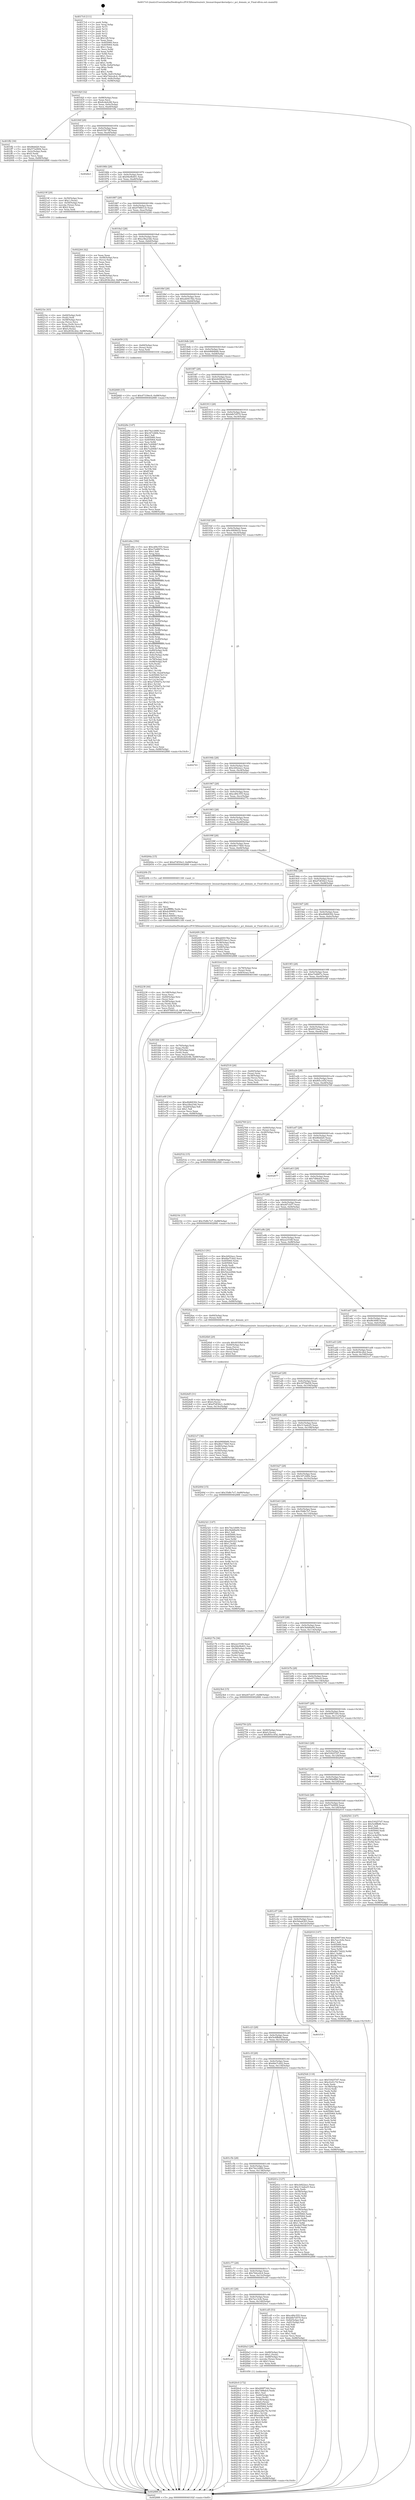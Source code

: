 digraph "0x4017c0" {
  label = "0x4017c0 (/mnt/c/Users/mathe/Desktop/tcc/POCII/binaries/extr_linuxarchsparckernelpci.c_pci_domain_nr_Final-ollvm.out::main(0))"
  labelloc = "t"
  node[shape=record]

  Entry [label="",width=0.3,height=0.3,shape=circle,fillcolor=black,style=filled]
  "0x40182f" [label="{
     0x40182f [32]\l
     | [instrs]\l
     &nbsp;&nbsp;0x40182f \<+6\>: mov -0x88(%rbp),%eax\l
     &nbsp;&nbsp;0x401835 \<+2\>: mov %eax,%ecx\l
     &nbsp;&nbsp;0x401837 \<+6\>: sub $0x8cde0c88,%ecx\l
     &nbsp;&nbsp;0x40183d \<+6\>: mov %eax,-0x9c(%rbp)\l
     &nbsp;&nbsp;0x401843 \<+6\>: mov %ecx,-0xa0(%rbp)\l
     &nbsp;&nbsp;0x401849 \<+6\>: je 0000000000401ff2 \<main+0x832\>\l
  }"]
  "0x401ff2" [label="{
     0x401ff2 [30]\l
     | [instrs]\l
     &nbsp;&nbsp;0x401ff2 \<+5\>: mov $0x86dd20,%eax\l
     &nbsp;&nbsp;0x401ff7 \<+5\>: mov $0x573ef494,%ecx\l
     &nbsp;&nbsp;0x401ffc \<+3\>: mov -0x2c(%rbp),%edx\l
     &nbsp;&nbsp;0x401fff \<+3\>: cmp $0x0,%edx\l
     &nbsp;&nbsp;0x402002 \<+3\>: cmove %ecx,%eax\l
     &nbsp;&nbsp;0x402005 \<+6\>: mov %eax,-0x88(%rbp)\l
     &nbsp;&nbsp;0x40200b \<+5\>: jmp 0000000000402888 \<main+0x10c8\>\l
  }"]
  "0x40184f" [label="{
     0x40184f [28]\l
     | [instrs]\l
     &nbsp;&nbsp;0x40184f \<+5\>: jmp 0000000000401854 \<main+0x94\>\l
     &nbsp;&nbsp;0x401854 \<+6\>: mov -0x9c(%rbp),%eax\l
     &nbsp;&nbsp;0x40185a \<+5\>: sub $0x933b73ff,%eax\l
     &nbsp;&nbsp;0x40185f \<+6\>: mov %eax,-0xa4(%rbp)\l
     &nbsp;&nbsp;0x401865 \<+6\>: je 00000000004026e1 \<main+0xf21\>\l
  }"]
  Exit [label="",width=0.3,height=0.3,shape=circle,fillcolor=black,style=filled,peripheries=2]
  "0x4026e1" [label="{
     0x4026e1\l
  }", style=dashed]
  "0x40186b" [label="{
     0x40186b [28]\l
     | [instrs]\l
     &nbsp;&nbsp;0x40186b \<+5\>: jmp 0000000000401870 \<main+0xb0\>\l
     &nbsp;&nbsp;0x401870 \<+6\>: mov -0x9c(%rbp),%eax\l
     &nbsp;&nbsp;0x401876 \<+5\>: sub $0x94e9b401,%eax\l
     &nbsp;&nbsp;0x40187b \<+6\>: mov %eax,-0xa8(%rbp)\l
     &nbsp;&nbsp;0x401881 \<+6\>: je 000000000040219f \<main+0x9df\>\l
  }"]
  "0x402668" [label="{
     0x402668 [15]\l
     | [instrs]\l
     &nbsp;&nbsp;0x402668 \<+10\>: movl $0x47339ec9,-0x88(%rbp)\l
     &nbsp;&nbsp;0x402672 \<+5\>: jmp 0000000000402888 \<main+0x10c8\>\l
  }"]
  "0x40219f" [label="{
     0x40219f [29]\l
     | [instrs]\l
     &nbsp;&nbsp;0x40219f \<+4\>: mov -0x50(%rbp),%rax\l
     &nbsp;&nbsp;0x4021a3 \<+6\>: movl $0x1,(%rax)\l
     &nbsp;&nbsp;0x4021a9 \<+4\>: mov -0x50(%rbp),%rax\l
     &nbsp;&nbsp;0x4021ad \<+3\>: movslq (%rax),%rax\l
     &nbsp;&nbsp;0x4021b0 \<+4\>: shl $0x2,%rax\l
     &nbsp;&nbsp;0x4021b4 \<+3\>: mov %rax,%rdi\l
     &nbsp;&nbsp;0x4021b7 \<+5\>: call 0000000000401050 \<malloc@plt\>\l
     | [calls]\l
     &nbsp;&nbsp;0x401050 \{1\} (unknown)\l
  }"]
  "0x401887" [label="{
     0x401887 [28]\l
     | [instrs]\l
     &nbsp;&nbsp;0x401887 \<+5\>: jmp 000000000040188c \<main+0xcc\>\l
     &nbsp;&nbsp;0x40188c \<+6\>: mov -0x9c(%rbp),%eax\l
     &nbsp;&nbsp;0x401892 \<+5\>: sub $0x978801c0,%eax\l
     &nbsp;&nbsp;0x401897 \<+6\>: mov %eax,-0xac(%rbp)\l
     &nbsp;&nbsp;0x40189d \<+6\>: je 0000000000402264 \<main+0xaa4\>\l
  }"]
  "0x402532" [label="{
     0x402532 [15]\l
     | [instrs]\l
     &nbsp;&nbsp;0x402532 \<+10\>: movl $0x54bbffb6,-0x88(%rbp)\l
     &nbsp;&nbsp;0x40253c \<+5\>: jmp 0000000000402888 \<main+0x10c8\>\l
  }"]
  "0x402264" [label="{
     0x402264 [42]\l
     | [instrs]\l
     &nbsp;&nbsp;0x402264 \<+2\>: xor %eax,%eax\l
     &nbsp;&nbsp;0x402266 \<+4\>: mov -0x48(%rbp),%rcx\l
     &nbsp;&nbsp;0x40226a \<+2\>: mov (%rcx),%edx\l
     &nbsp;&nbsp;0x40226c \<+2\>: mov %eax,%esi\l
     &nbsp;&nbsp;0x40226e \<+2\>: sub %edx,%esi\l
     &nbsp;&nbsp;0x402270 \<+2\>: mov %eax,%edx\l
     &nbsp;&nbsp;0x402272 \<+3\>: sub $0x1,%edx\l
     &nbsp;&nbsp;0x402275 \<+2\>: add %edx,%esi\l
     &nbsp;&nbsp;0x402277 \<+2\>: sub %esi,%eax\l
     &nbsp;&nbsp;0x402279 \<+4\>: mov -0x48(%rbp),%rcx\l
     &nbsp;&nbsp;0x40227d \<+2\>: mov %eax,(%rcx)\l
     &nbsp;&nbsp;0x40227f \<+10\>: movl $0x2836c2b2,-0x88(%rbp)\l
     &nbsp;&nbsp;0x402289 \<+5\>: jmp 0000000000402888 \<main+0x10c8\>\l
  }"]
  "0x4018a3" [label="{
     0x4018a3 [28]\l
     | [instrs]\l
     &nbsp;&nbsp;0x4018a3 \<+5\>: jmp 00000000004018a8 \<main+0xe8\>\l
     &nbsp;&nbsp;0x4018a8 \<+6\>: mov -0x9c(%rbp),%eax\l
     &nbsp;&nbsp;0x4018ae \<+5\>: sub $0xa38a23de,%eax\l
     &nbsp;&nbsp;0x4018b3 \<+6\>: mov %eax,-0xb0(%rbp)\l
     &nbsp;&nbsp;0x4018b9 \<+6\>: je 0000000000401e86 \<main+0x6c6\>\l
  }"]
  "0x4024d5" [label="{
     0x4024d5 [31]\l
     | [instrs]\l
     &nbsp;&nbsp;0x4024d5 \<+4\>: mov -0x38(%rbp),%rcx\l
     &nbsp;&nbsp;0x4024d9 \<+6\>: movl $0x0,(%rcx)\l
     &nbsp;&nbsp;0x4024df \<+10\>: movl $0xd7df30e3,-0x88(%rbp)\l
     &nbsp;&nbsp;0x4024e9 \<+6\>: mov %eax,-0x14c(%rbp)\l
     &nbsp;&nbsp;0x4024ef \<+5\>: jmp 0000000000402888 \<main+0x10c8\>\l
  }"]
  "0x401e86" [label="{
     0x401e86\l
  }", style=dashed]
  "0x4018bf" [label="{
     0x4018bf [28]\l
     | [instrs]\l
     &nbsp;&nbsp;0x4018bf \<+5\>: jmp 00000000004018c4 \<main+0x104\>\l
     &nbsp;&nbsp;0x4018c4 \<+6\>: mov -0x9c(%rbp),%eax\l
     &nbsp;&nbsp;0x4018ca \<+5\>: sub $0xab0415be,%eax\l
     &nbsp;&nbsp;0x4018cf \<+6\>: mov %eax,-0xb4(%rbp)\l
     &nbsp;&nbsp;0x4018d5 \<+6\>: je 0000000000402659 \<main+0xe99\>\l
  }"]
  "0x4024b8" [label="{
     0x4024b8 [29]\l
     | [instrs]\l
     &nbsp;&nbsp;0x4024b8 \<+10\>: movabs $0x4030b6,%rdi\l
     &nbsp;&nbsp;0x4024c2 \<+4\>: mov -0x40(%rbp),%rcx\l
     &nbsp;&nbsp;0x4024c6 \<+2\>: mov %eax,(%rcx)\l
     &nbsp;&nbsp;0x4024c8 \<+4\>: mov -0x40(%rbp),%rcx\l
     &nbsp;&nbsp;0x4024cc \<+2\>: mov (%rcx),%esi\l
     &nbsp;&nbsp;0x4024ce \<+2\>: mov $0x0,%al\l
     &nbsp;&nbsp;0x4024d0 \<+5\>: call 0000000000401040 \<printf@plt\>\l
     | [calls]\l
     &nbsp;&nbsp;0x401040 \{1\} (unknown)\l
  }"]
  "0x402659" [label="{
     0x402659 [15]\l
     | [instrs]\l
     &nbsp;&nbsp;0x402659 \<+4\>: mov -0x60(%rbp),%rax\l
     &nbsp;&nbsp;0x40265d \<+3\>: mov (%rax),%rax\l
     &nbsp;&nbsp;0x402660 \<+3\>: mov %rax,%rdi\l
     &nbsp;&nbsp;0x402663 \<+5\>: call 0000000000401030 \<free@plt\>\l
     | [calls]\l
     &nbsp;&nbsp;0x401030 \{1\} (unknown)\l
  }"]
  "0x4018db" [label="{
     0x4018db [28]\l
     | [instrs]\l
     &nbsp;&nbsp;0x4018db \<+5\>: jmp 00000000004018e0 \<main+0x120\>\l
     &nbsp;&nbsp;0x4018e0 \<+6\>: mov -0x9c(%rbp),%eax\l
     &nbsp;&nbsp;0x4018e6 \<+5\>: sub $0xb0684b66,%eax\l
     &nbsp;&nbsp;0x4018eb \<+6\>: mov %eax,-0xb8(%rbp)\l
     &nbsp;&nbsp;0x4018f1 \<+6\>: je 000000000040228e \<main+0xace\>\l
  }"]
  "0x402238" [label="{
     0x402238 [44]\l
     | [instrs]\l
     &nbsp;&nbsp;0x402238 \<+6\>: mov -0x148(%rbp),%ecx\l
     &nbsp;&nbsp;0x40223e \<+3\>: imul %eax,%ecx\l
     &nbsp;&nbsp;0x402241 \<+4\>: mov -0x60(%rbp),%rsi\l
     &nbsp;&nbsp;0x402245 \<+3\>: mov (%rsi),%rsi\l
     &nbsp;&nbsp;0x402248 \<+4\>: mov -0x58(%rbp),%rdi\l
     &nbsp;&nbsp;0x40224c \<+3\>: movslq (%rdi),%rdi\l
     &nbsp;&nbsp;0x40224f \<+4\>: mov (%rsi,%rdi,8),%rsi\l
     &nbsp;&nbsp;0x402253 \<+2\>: mov %ecx,(%rsi)\l
     &nbsp;&nbsp;0x402255 \<+10\>: movl $0x978801c0,-0x88(%rbp)\l
     &nbsp;&nbsp;0x40225f \<+5\>: jmp 0000000000402888 \<main+0x10c8\>\l
  }"]
  "0x40228e" [label="{
     0x40228e [147]\l
     | [instrs]\l
     &nbsp;&nbsp;0x40228e \<+5\>: mov $0x74a1d480,%eax\l
     &nbsp;&nbsp;0x402293 \<+5\>: mov $0x347cfd0b,%ecx\l
     &nbsp;&nbsp;0x402298 \<+2\>: mov $0x1,%dl\l
     &nbsp;&nbsp;0x40229a \<+7\>: mov 0x405060,%esi\l
     &nbsp;&nbsp;0x4022a1 \<+7\>: mov 0x405064,%edi\l
     &nbsp;&nbsp;0x4022a8 \<+3\>: mov %esi,%r8d\l
     &nbsp;&nbsp;0x4022ab \<+7\>: add $0x7e20fdb7,%r8d\l
     &nbsp;&nbsp;0x4022b2 \<+4\>: sub $0x1,%r8d\l
     &nbsp;&nbsp;0x4022b6 \<+7\>: sub $0x7e20fdb7,%r8d\l
     &nbsp;&nbsp;0x4022bd \<+4\>: imul %r8d,%esi\l
     &nbsp;&nbsp;0x4022c1 \<+3\>: and $0x1,%esi\l
     &nbsp;&nbsp;0x4022c4 \<+3\>: cmp $0x0,%esi\l
     &nbsp;&nbsp;0x4022c7 \<+4\>: sete %r9b\l
     &nbsp;&nbsp;0x4022cb \<+3\>: cmp $0xa,%edi\l
     &nbsp;&nbsp;0x4022ce \<+4\>: setl %r10b\l
     &nbsp;&nbsp;0x4022d2 \<+3\>: mov %r9b,%r11b\l
     &nbsp;&nbsp;0x4022d5 \<+4\>: xor $0xff,%r11b\l
     &nbsp;&nbsp;0x4022d9 \<+3\>: mov %r10b,%bl\l
     &nbsp;&nbsp;0x4022dc \<+3\>: xor $0xff,%bl\l
     &nbsp;&nbsp;0x4022df \<+3\>: xor $0x0,%dl\l
     &nbsp;&nbsp;0x4022e2 \<+3\>: mov %r11b,%r14b\l
     &nbsp;&nbsp;0x4022e5 \<+4\>: and $0x0,%r14b\l
     &nbsp;&nbsp;0x4022e9 \<+3\>: and %dl,%r9b\l
     &nbsp;&nbsp;0x4022ec \<+3\>: mov %bl,%r15b\l
     &nbsp;&nbsp;0x4022ef \<+4\>: and $0x0,%r15b\l
     &nbsp;&nbsp;0x4022f3 \<+3\>: and %dl,%r10b\l
     &nbsp;&nbsp;0x4022f6 \<+3\>: or %r9b,%r14b\l
     &nbsp;&nbsp;0x4022f9 \<+3\>: or %r10b,%r15b\l
     &nbsp;&nbsp;0x4022fc \<+3\>: xor %r15b,%r14b\l
     &nbsp;&nbsp;0x4022ff \<+3\>: or %bl,%r11b\l
     &nbsp;&nbsp;0x402302 \<+4\>: xor $0xff,%r11b\l
     &nbsp;&nbsp;0x402306 \<+3\>: or $0x0,%dl\l
     &nbsp;&nbsp;0x402309 \<+3\>: and %dl,%r11b\l
     &nbsp;&nbsp;0x40230c \<+3\>: or %r11b,%r14b\l
     &nbsp;&nbsp;0x40230f \<+4\>: test $0x1,%r14b\l
     &nbsp;&nbsp;0x402313 \<+3\>: cmovne %ecx,%eax\l
     &nbsp;&nbsp;0x402316 \<+6\>: mov %eax,-0x88(%rbp)\l
     &nbsp;&nbsp;0x40231c \<+5\>: jmp 0000000000402888 \<main+0x10c8\>\l
  }"]
  "0x4018f7" [label="{
     0x4018f7 [28]\l
     | [instrs]\l
     &nbsp;&nbsp;0x4018f7 \<+5\>: jmp 00000000004018fc \<main+0x13c\>\l
     &nbsp;&nbsp;0x4018fc \<+6\>: mov -0x9c(%rbp),%eax\l
     &nbsp;&nbsp;0x401902 \<+5\>: sub $0xb449fc2d,%eax\l
     &nbsp;&nbsp;0x401907 \<+6\>: mov %eax,-0xbc(%rbp)\l
     &nbsp;&nbsp;0x40190d \<+6\>: je 0000000000401fb5 \<main+0x7f5\>\l
  }"]
  "0x402210" [label="{
     0x402210 [40]\l
     | [instrs]\l
     &nbsp;&nbsp;0x402210 \<+5\>: mov $0x2,%ecx\l
     &nbsp;&nbsp;0x402215 \<+1\>: cltd\l
     &nbsp;&nbsp;0x402216 \<+2\>: idiv %ecx\l
     &nbsp;&nbsp;0x402218 \<+6\>: imul $0xfffffffe,%edx,%ecx\l
     &nbsp;&nbsp;0x40221e \<+6\>: add $0xdc406f43,%ecx\l
     &nbsp;&nbsp;0x402224 \<+3\>: add $0x1,%ecx\l
     &nbsp;&nbsp;0x402227 \<+6\>: sub $0xdc406f43,%ecx\l
     &nbsp;&nbsp;0x40222d \<+6\>: mov %ecx,-0x148(%rbp)\l
     &nbsp;&nbsp;0x402233 \<+5\>: call 0000000000401160 \<next_i\>\l
     | [calls]\l
     &nbsp;&nbsp;0x401160 \{1\} (/mnt/c/Users/mathe/Desktop/tcc/POCII/binaries/extr_linuxarchsparckernelpci.c_pci_domain_nr_Final-ollvm.out::next_i)\l
  }"]
  "0x401fb5" [label="{
     0x401fb5\l
  }", style=dashed]
  "0x401913" [label="{
     0x401913 [28]\l
     | [instrs]\l
     &nbsp;&nbsp;0x401913 \<+5\>: jmp 0000000000401918 \<main+0x158\>\l
     &nbsp;&nbsp;0x401918 \<+6\>: mov -0x9c(%rbp),%eax\l
     &nbsp;&nbsp;0x40191e \<+5\>: sub $0xb6b7d570,%eax\l
     &nbsp;&nbsp;0x401923 \<+6\>: mov %eax,-0xc0(%rbp)\l
     &nbsp;&nbsp;0x401929 \<+6\>: je 0000000000401d0a \<main+0x54a\>\l
  }"]
  "0x4021bc" [label="{
     0x4021bc [43]\l
     | [instrs]\l
     &nbsp;&nbsp;0x4021bc \<+4\>: mov -0x60(%rbp),%rdi\l
     &nbsp;&nbsp;0x4021c0 \<+3\>: mov (%rdi),%rdi\l
     &nbsp;&nbsp;0x4021c3 \<+4\>: mov -0x58(%rbp),%rcx\l
     &nbsp;&nbsp;0x4021c7 \<+3\>: movslq (%rcx),%rcx\l
     &nbsp;&nbsp;0x4021ca \<+4\>: mov %rax,(%rdi,%rcx,8)\l
     &nbsp;&nbsp;0x4021ce \<+4\>: mov -0x48(%rbp),%rax\l
     &nbsp;&nbsp;0x4021d2 \<+6\>: movl $0x0,(%rax)\l
     &nbsp;&nbsp;0x4021d8 \<+10\>: movl $0x2836c2b2,-0x88(%rbp)\l
     &nbsp;&nbsp;0x4021e2 \<+5\>: jmp 0000000000402888 \<main+0x10c8\>\l
  }"]
  "0x401d0a" [label="{
     0x401d0a [350]\l
     | [instrs]\l
     &nbsp;&nbsp;0x401d0a \<+5\>: mov $0xcdf4c555,%eax\l
     &nbsp;&nbsp;0x401d0f \<+5\>: mov $0xe7ed667e,%ecx\l
     &nbsp;&nbsp;0x401d14 \<+2\>: mov $0x1,%dl\l
     &nbsp;&nbsp;0x401d16 \<+3\>: mov %rsp,%rsi\l
     &nbsp;&nbsp;0x401d19 \<+4\>: add $0xfffffffffffffff0,%rsi\l
     &nbsp;&nbsp;0x401d1d \<+3\>: mov %rsi,%rsp\l
     &nbsp;&nbsp;0x401d20 \<+4\>: mov %rsi,-0x80(%rbp)\l
     &nbsp;&nbsp;0x401d24 \<+3\>: mov %rsp,%rsi\l
     &nbsp;&nbsp;0x401d27 \<+4\>: add $0xfffffffffffffff0,%rsi\l
     &nbsp;&nbsp;0x401d2b \<+3\>: mov %rsi,%rsp\l
     &nbsp;&nbsp;0x401d2e \<+3\>: mov %rsp,%rdi\l
     &nbsp;&nbsp;0x401d31 \<+4\>: add $0xfffffffffffffff0,%rdi\l
     &nbsp;&nbsp;0x401d35 \<+3\>: mov %rdi,%rsp\l
     &nbsp;&nbsp;0x401d38 \<+4\>: mov %rdi,-0x78(%rbp)\l
     &nbsp;&nbsp;0x401d3c \<+3\>: mov %rsp,%rdi\l
     &nbsp;&nbsp;0x401d3f \<+4\>: add $0xfffffffffffffff0,%rdi\l
     &nbsp;&nbsp;0x401d43 \<+3\>: mov %rdi,%rsp\l
     &nbsp;&nbsp;0x401d46 \<+4\>: mov %rdi,-0x70(%rbp)\l
     &nbsp;&nbsp;0x401d4a \<+3\>: mov %rsp,%rdi\l
     &nbsp;&nbsp;0x401d4d \<+4\>: add $0xfffffffffffffff0,%rdi\l
     &nbsp;&nbsp;0x401d51 \<+3\>: mov %rdi,%rsp\l
     &nbsp;&nbsp;0x401d54 \<+4\>: mov %rdi,-0x68(%rbp)\l
     &nbsp;&nbsp;0x401d58 \<+3\>: mov %rsp,%rdi\l
     &nbsp;&nbsp;0x401d5b \<+4\>: add $0xfffffffffffffff0,%rdi\l
     &nbsp;&nbsp;0x401d5f \<+3\>: mov %rdi,%rsp\l
     &nbsp;&nbsp;0x401d62 \<+4\>: mov %rdi,-0x60(%rbp)\l
     &nbsp;&nbsp;0x401d66 \<+3\>: mov %rsp,%rdi\l
     &nbsp;&nbsp;0x401d69 \<+4\>: add $0xfffffffffffffff0,%rdi\l
     &nbsp;&nbsp;0x401d6d \<+3\>: mov %rdi,%rsp\l
     &nbsp;&nbsp;0x401d70 \<+4\>: mov %rdi,-0x58(%rbp)\l
     &nbsp;&nbsp;0x401d74 \<+3\>: mov %rsp,%rdi\l
     &nbsp;&nbsp;0x401d77 \<+4\>: add $0xfffffffffffffff0,%rdi\l
     &nbsp;&nbsp;0x401d7b \<+3\>: mov %rdi,%rsp\l
     &nbsp;&nbsp;0x401d7e \<+4\>: mov %rdi,-0x50(%rbp)\l
     &nbsp;&nbsp;0x401d82 \<+3\>: mov %rsp,%rdi\l
     &nbsp;&nbsp;0x401d85 \<+4\>: add $0xfffffffffffffff0,%rdi\l
     &nbsp;&nbsp;0x401d89 \<+3\>: mov %rdi,%rsp\l
     &nbsp;&nbsp;0x401d8c \<+4\>: mov %rdi,-0x48(%rbp)\l
     &nbsp;&nbsp;0x401d90 \<+3\>: mov %rsp,%rdi\l
     &nbsp;&nbsp;0x401d93 \<+4\>: add $0xfffffffffffffff0,%rdi\l
     &nbsp;&nbsp;0x401d97 \<+3\>: mov %rdi,%rsp\l
     &nbsp;&nbsp;0x401d9a \<+4\>: mov %rdi,-0x40(%rbp)\l
     &nbsp;&nbsp;0x401d9e \<+3\>: mov %rsp,%rdi\l
     &nbsp;&nbsp;0x401da1 \<+4\>: add $0xfffffffffffffff0,%rdi\l
     &nbsp;&nbsp;0x401da5 \<+3\>: mov %rdi,%rsp\l
     &nbsp;&nbsp;0x401da8 \<+4\>: mov %rdi,-0x38(%rbp)\l
     &nbsp;&nbsp;0x401dac \<+4\>: mov -0x80(%rbp),%rdi\l
     &nbsp;&nbsp;0x401db0 \<+6\>: movl $0x0,(%rdi)\l
     &nbsp;&nbsp;0x401db6 \<+7\>: mov -0x8c(%rbp),%r8d\l
     &nbsp;&nbsp;0x401dbd \<+3\>: mov %r8d,(%rsi)\l
     &nbsp;&nbsp;0x401dc0 \<+4\>: mov -0x78(%rbp),%rdi\l
     &nbsp;&nbsp;0x401dc4 \<+7\>: mov -0x98(%rbp),%r9\l
     &nbsp;&nbsp;0x401dcb \<+3\>: mov %r9,(%rdi)\l
     &nbsp;&nbsp;0x401dce \<+3\>: cmpl $0x2,(%rsi)\l
     &nbsp;&nbsp;0x401dd1 \<+4\>: setne %r10b\l
     &nbsp;&nbsp;0x401dd5 \<+4\>: and $0x1,%r10b\l
     &nbsp;&nbsp;0x401dd9 \<+4\>: mov %r10b,-0x2d(%rbp)\l
     &nbsp;&nbsp;0x401ddd \<+8\>: mov 0x405060,%r11d\l
     &nbsp;&nbsp;0x401de5 \<+7\>: mov 0x405064,%ebx\l
     &nbsp;&nbsp;0x401dec \<+3\>: mov %r11d,%r14d\l
     &nbsp;&nbsp;0x401def \<+7\>: sub $0xa7250d7a,%r14d\l
     &nbsp;&nbsp;0x401df6 \<+4\>: sub $0x1,%r14d\l
     &nbsp;&nbsp;0x401dfa \<+7\>: add $0xa7250d7a,%r14d\l
     &nbsp;&nbsp;0x401e01 \<+4\>: imul %r14d,%r11d\l
     &nbsp;&nbsp;0x401e05 \<+4\>: and $0x1,%r11d\l
     &nbsp;&nbsp;0x401e09 \<+4\>: cmp $0x0,%r11d\l
     &nbsp;&nbsp;0x401e0d \<+4\>: sete %r10b\l
     &nbsp;&nbsp;0x401e11 \<+3\>: cmp $0xa,%ebx\l
     &nbsp;&nbsp;0x401e14 \<+4\>: setl %r15b\l
     &nbsp;&nbsp;0x401e18 \<+3\>: mov %r10b,%r12b\l
     &nbsp;&nbsp;0x401e1b \<+4\>: xor $0xff,%r12b\l
     &nbsp;&nbsp;0x401e1f \<+3\>: mov %r15b,%r13b\l
     &nbsp;&nbsp;0x401e22 \<+4\>: xor $0xff,%r13b\l
     &nbsp;&nbsp;0x401e26 \<+3\>: xor $0x1,%dl\l
     &nbsp;&nbsp;0x401e29 \<+3\>: mov %r12b,%sil\l
     &nbsp;&nbsp;0x401e2c \<+4\>: and $0xff,%sil\l
     &nbsp;&nbsp;0x401e30 \<+3\>: and %dl,%r10b\l
     &nbsp;&nbsp;0x401e33 \<+3\>: mov %r13b,%dil\l
     &nbsp;&nbsp;0x401e36 \<+4\>: and $0xff,%dil\l
     &nbsp;&nbsp;0x401e3a \<+3\>: and %dl,%r15b\l
     &nbsp;&nbsp;0x401e3d \<+3\>: or %r10b,%sil\l
     &nbsp;&nbsp;0x401e40 \<+3\>: or %r15b,%dil\l
     &nbsp;&nbsp;0x401e43 \<+3\>: xor %dil,%sil\l
     &nbsp;&nbsp;0x401e46 \<+3\>: or %r13b,%r12b\l
     &nbsp;&nbsp;0x401e49 \<+4\>: xor $0xff,%r12b\l
     &nbsp;&nbsp;0x401e4d \<+3\>: or $0x1,%dl\l
     &nbsp;&nbsp;0x401e50 \<+3\>: and %dl,%r12b\l
     &nbsp;&nbsp;0x401e53 \<+3\>: or %r12b,%sil\l
     &nbsp;&nbsp;0x401e56 \<+4\>: test $0x1,%sil\l
     &nbsp;&nbsp;0x401e5a \<+3\>: cmovne %ecx,%eax\l
     &nbsp;&nbsp;0x401e5d \<+6\>: mov %eax,-0x88(%rbp)\l
     &nbsp;&nbsp;0x401e63 \<+5\>: jmp 0000000000402888 \<main+0x10c8\>\l
  }"]
  "0x40192f" [label="{
     0x40192f [28]\l
     | [instrs]\l
     &nbsp;&nbsp;0x40192f \<+5\>: jmp 0000000000401934 \<main+0x174\>\l
     &nbsp;&nbsp;0x401934 \<+6\>: mov -0x9c(%rbp),%eax\l
     &nbsp;&nbsp;0x40193a \<+5\>: sub $0xc840bb1b,%eax\l
     &nbsp;&nbsp;0x40193f \<+6\>: mov %eax,-0xc4(%rbp)\l
     &nbsp;&nbsp;0x401945 \<+6\>: je 0000000000402741 \<main+0xf81\>\l
  }"]
  "0x4020c0" [label="{
     0x4020c0 [172]\l
     | [instrs]\l
     &nbsp;&nbsp;0x4020c0 \<+5\>: mov $0x499f7344,%ecx\l
     &nbsp;&nbsp;0x4020c5 \<+5\>: mov $0x7d9bdc0,%edx\l
     &nbsp;&nbsp;0x4020ca \<+3\>: mov $0x1,%sil\l
     &nbsp;&nbsp;0x4020cd \<+4\>: mov -0x60(%rbp),%rdi\l
     &nbsp;&nbsp;0x4020d1 \<+3\>: mov %rax,(%rdi)\l
     &nbsp;&nbsp;0x4020d4 \<+4\>: mov -0x58(%rbp),%rax\l
     &nbsp;&nbsp;0x4020d8 \<+6\>: movl $0x0,(%rax)\l
     &nbsp;&nbsp;0x4020de \<+8\>: mov 0x405060,%r8d\l
     &nbsp;&nbsp;0x4020e6 \<+8\>: mov 0x405064,%r9d\l
     &nbsp;&nbsp;0x4020ee \<+3\>: mov %r8d,%r10d\l
     &nbsp;&nbsp;0x4020f1 \<+7\>: sub $0xee28e7fe,%r10d\l
     &nbsp;&nbsp;0x4020f8 \<+4\>: sub $0x1,%r10d\l
     &nbsp;&nbsp;0x4020fc \<+7\>: add $0xee28e7fe,%r10d\l
     &nbsp;&nbsp;0x402103 \<+4\>: imul %r10d,%r8d\l
     &nbsp;&nbsp;0x402107 \<+4\>: and $0x1,%r8d\l
     &nbsp;&nbsp;0x40210b \<+4\>: cmp $0x0,%r8d\l
     &nbsp;&nbsp;0x40210f \<+4\>: sete %r11b\l
     &nbsp;&nbsp;0x402113 \<+4\>: cmp $0xa,%r9d\l
     &nbsp;&nbsp;0x402117 \<+3\>: setl %bl\l
     &nbsp;&nbsp;0x40211a \<+3\>: mov %r11b,%r14b\l
     &nbsp;&nbsp;0x40211d \<+4\>: xor $0xff,%r14b\l
     &nbsp;&nbsp;0x402121 \<+3\>: mov %bl,%r15b\l
     &nbsp;&nbsp;0x402124 \<+4\>: xor $0xff,%r15b\l
     &nbsp;&nbsp;0x402128 \<+4\>: xor $0x0,%sil\l
     &nbsp;&nbsp;0x40212c \<+3\>: mov %r14b,%r12b\l
     &nbsp;&nbsp;0x40212f \<+4\>: and $0x0,%r12b\l
     &nbsp;&nbsp;0x402133 \<+3\>: and %sil,%r11b\l
     &nbsp;&nbsp;0x402136 \<+3\>: mov %r15b,%r13b\l
     &nbsp;&nbsp;0x402139 \<+4\>: and $0x0,%r13b\l
     &nbsp;&nbsp;0x40213d \<+3\>: and %sil,%bl\l
     &nbsp;&nbsp;0x402140 \<+3\>: or %r11b,%r12b\l
     &nbsp;&nbsp;0x402143 \<+3\>: or %bl,%r13b\l
     &nbsp;&nbsp;0x402146 \<+3\>: xor %r13b,%r12b\l
     &nbsp;&nbsp;0x402149 \<+3\>: or %r15b,%r14b\l
     &nbsp;&nbsp;0x40214c \<+4\>: xor $0xff,%r14b\l
     &nbsp;&nbsp;0x402150 \<+4\>: or $0x0,%sil\l
     &nbsp;&nbsp;0x402154 \<+3\>: and %sil,%r14b\l
     &nbsp;&nbsp;0x402157 \<+3\>: or %r14b,%r12b\l
     &nbsp;&nbsp;0x40215a \<+4\>: test $0x1,%r12b\l
     &nbsp;&nbsp;0x40215e \<+3\>: cmovne %edx,%ecx\l
     &nbsp;&nbsp;0x402161 \<+6\>: mov %ecx,-0x88(%rbp)\l
     &nbsp;&nbsp;0x402167 \<+5\>: jmp 0000000000402888 \<main+0x10c8\>\l
  }"]
  "0x402741" [label="{
     0x402741\l
  }", style=dashed]
  "0x40194b" [label="{
     0x40194b [28]\l
     | [instrs]\l
     &nbsp;&nbsp;0x40194b \<+5\>: jmp 0000000000401950 \<main+0x190\>\l
     &nbsp;&nbsp;0x401950 \<+6\>: mov -0x9c(%rbp),%eax\l
     &nbsp;&nbsp;0x401956 \<+5\>: sub $0xcb922acc,%eax\l
     &nbsp;&nbsp;0x40195b \<+6\>: mov %eax,-0xc8(%rbp)\l
     &nbsp;&nbsp;0x401961 \<+6\>: je 000000000040282d \<main+0x106d\>\l
  }"]
  "0x401caf" [label="{
     0x401caf\l
  }", style=dashed]
  "0x40282d" [label="{
     0x40282d\l
  }", style=dashed]
  "0x401967" [label="{
     0x401967 [28]\l
     | [instrs]\l
     &nbsp;&nbsp;0x401967 \<+5\>: jmp 000000000040196c \<main+0x1ac\>\l
     &nbsp;&nbsp;0x40196c \<+6\>: mov -0x9c(%rbp),%eax\l
     &nbsp;&nbsp;0x401972 \<+5\>: sub $0xcdf4c555,%eax\l
     &nbsp;&nbsp;0x401977 \<+6\>: mov %eax,-0xcc(%rbp)\l
     &nbsp;&nbsp;0x40197d \<+6\>: je 000000000040277e \<main+0xfbe\>\l
  }"]
  "0x4020a3" [label="{
     0x4020a3 [29]\l
     | [instrs]\l
     &nbsp;&nbsp;0x4020a3 \<+4\>: mov -0x68(%rbp),%rax\l
     &nbsp;&nbsp;0x4020a7 \<+6\>: movl $0x1,(%rax)\l
     &nbsp;&nbsp;0x4020ad \<+4\>: mov -0x68(%rbp),%rax\l
     &nbsp;&nbsp;0x4020b1 \<+3\>: movslq (%rax),%rax\l
     &nbsp;&nbsp;0x4020b4 \<+4\>: shl $0x3,%rax\l
     &nbsp;&nbsp;0x4020b8 \<+3\>: mov %rax,%rdi\l
     &nbsp;&nbsp;0x4020bb \<+5\>: call 0000000000401050 \<malloc@plt\>\l
     | [calls]\l
     &nbsp;&nbsp;0x401050 \{1\} (unknown)\l
  }"]
  "0x40277e" [label="{
     0x40277e\l
  }", style=dashed]
  "0x401983" [label="{
     0x401983 [28]\l
     | [instrs]\l
     &nbsp;&nbsp;0x401983 \<+5\>: jmp 0000000000401988 \<main+0x1c8\>\l
     &nbsp;&nbsp;0x401988 \<+6\>: mov -0x9c(%rbp),%eax\l
     &nbsp;&nbsp;0x40198e \<+5\>: sub $0xcfcd1c7d,%eax\l
     &nbsp;&nbsp;0x401993 \<+6\>: mov %eax,-0xd0(%rbp)\l
     &nbsp;&nbsp;0x401999 \<+6\>: je 000000000040264a \<main+0xe8a\>\l
  }"]
  "0x401fd4" [label="{
     0x401fd4 [30]\l
     | [instrs]\l
     &nbsp;&nbsp;0x401fd4 \<+4\>: mov -0x70(%rbp),%rdi\l
     &nbsp;&nbsp;0x401fd8 \<+2\>: mov %eax,(%rdi)\l
     &nbsp;&nbsp;0x401fda \<+4\>: mov -0x70(%rbp),%rdi\l
     &nbsp;&nbsp;0x401fde \<+2\>: mov (%rdi),%eax\l
     &nbsp;&nbsp;0x401fe0 \<+3\>: mov %eax,-0x2c(%rbp)\l
     &nbsp;&nbsp;0x401fe3 \<+10\>: movl $0x8cde0c88,-0x88(%rbp)\l
     &nbsp;&nbsp;0x401fed \<+5\>: jmp 0000000000402888 \<main+0x10c8\>\l
  }"]
  "0x40264a" [label="{
     0x40264a [15]\l
     | [instrs]\l
     &nbsp;&nbsp;0x40264a \<+10\>: movl $0xd7df30e3,-0x88(%rbp)\l
     &nbsp;&nbsp;0x402654 \<+5\>: jmp 0000000000402888 \<main+0x10c8\>\l
  }"]
  "0x40199f" [label="{
     0x40199f [28]\l
     | [instrs]\l
     &nbsp;&nbsp;0x40199f \<+5\>: jmp 00000000004019a4 \<main+0x1e4\>\l
     &nbsp;&nbsp;0x4019a4 \<+6\>: mov -0x9c(%rbp),%eax\l
     &nbsp;&nbsp;0x4019aa \<+5\>: sub $0xd6e174b0,%eax\l
     &nbsp;&nbsp;0x4019af \<+6\>: mov %eax,-0xd4(%rbp)\l
     &nbsp;&nbsp;0x4019b5 \<+6\>: je 000000000040220b \<main+0xa4b\>\l
  }"]
  "0x4017c0" [label="{
     0x4017c0 [111]\l
     | [instrs]\l
     &nbsp;&nbsp;0x4017c0 \<+1\>: push %rbp\l
     &nbsp;&nbsp;0x4017c1 \<+3\>: mov %rsp,%rbp\l
     &nbsp;&nbsp;0x4017c4 \<+2\>: push %r15\l
     &nbsp;&nbsp;0x4017c6 \<+2\>: push %r14\l
     &nbsp;&nbsp;0x4017c8 \<+2\>: push %r13\l
     &nbsp;&nbsp;0x4017ca \<+2\>: push %r12\l
     &nbsp;&nbsp;0x4017cc \<+1\>: push %rbx\l
     &nbsp;&nbsp;0x4017cd \<+7\>: sub $0x128,%rsp\l
     &nbsp;&nbsp;0x4017d4 \<+2\>: xor %eax,%eax\l
     &nbsp;&nbsp;0x4017d6 \<+7\>: mov 0x405060,%ecx\l
     &nbsp;&nbsp;0x4017dd \<+7\>: mov 0x405064,%edx\l
     &nbsp;&nbsp;0x4017e4 \<+3\>: sub $0x1,%eax\l
     &nbsp;&nbsp;0x4017e7 \<+3\>: mov %ecx,%r8d\l
     &nbsp;&nbsp;0x4017ea \<+3\>: add %eax,%r8d\l
     &nbsp;&nbsp;0x4017ed \<+4\>: imul %r8d,%ecx\l
     &nbsp;&nbsp;0x4017f1 \<+3\>: and $0x1,%ecx\l
     &nbsp;&nbsp;0x4017f4 \<+3\>: cmp $0x0,%ecx\l
     &nbsp;&nbsp;0x4017f7 \<+4\>: sete %r9b\l
     &nbsp;&nbsp;0x4017fb \<+4\>: and $0x1,%r9b\l
     &nbsp;&nbsp;0x4017ff \<+7\>: mov %r9b,-0x82(%rbp)\l
     &nbsp;&nbsp;0x401806 \<+3\>: cmp $0xa,%edx\l
     &nbsp;&nbsp;0x401809 \<+4\>: setl %r9b\l
     &nbsp;&nbsp;0x40180d \<+4\>: and $0x1,%r9b\l
     &nbsp;&nbsp;0x401811 \<+7\>: mov %r9b,-0x81(%rbp)\l
     &nbsp;&nbsp;0x401818 \<+10\>: movl $0x74dce4c4,-0x88(%rbp)\l
     &nbsp;&nbsp;0x401822 \<+6\>: mov %edi,-0x8c(%rbp)\l
     &nbsp;&nbsp;0x401828 \<+7\>: mov %rsi,-0x98(%rbp)\l
  }"]
  "0x40220b" [label="{
     0x40220b [5]\l
     | [instrs]\l
     &nbsp;&nbsp;0x40220b \<+5\>: call 0000000000401160 \<next_i\>\l
     | [calls]\l
     &nbsp;&nbsp;0x401160 \{1\} (/mnt/c/Users/mathe/Desktop/tcc/POCII/binaries/extr_linuxarchsparckernelpci.c_pci_domain_nr_Final-ollvm.out::next_i)\l
  }"]
  "0x4019bb" [label="{
     0x4019bb [28]\l
     | [instrs]\l
     &nbsp;&nbsp;0x4019bb \<+5\>: jmp 00000000004019c0 \<main+0x200\>\l
     &nbsp;&nbsp;0x4019c0 \<+6\>: mov -0x9c(%rbp),%eax\l
     &nbsp;&nbsp;0x4019c6 \<+5\>: sub $0xd7df30e3,%eax\l
     &nbsp;&nbsp;0x4019cb \<+6\>: mov %eax,-0xd8(%rbp)\l
     &nbsp;&nbsp;0x4019d1 \<+6\>: je 00000000004024f4 \<main+0xd34\>\l
  }"]
  "0x402888" [label="{
     0x402888 [5]\l
     | [instrs]\l
     &nbsp;&nbsp;0x402888 \<+5\>: jmp 000000000040182f \<main+0x6f\>\l
  }"]
  "0x4024f4" [label="{
     0x4024f4 [36]\l
     | [instrs]\l
     &nbsp;&nbsp;0x4024f4 \<+5\>: mov $0xab0415be,%eax\l
     &nbsp;&nbsp;0x4024f9 \<+5\>: mov $0xf051bec3,%ecx\l
     &nbsp;&nbsp;0x4024fe \<+4\>: mov -0x38(%rbp),%rdx\l
     &nbsp;&nbsp;0x402502 \<+2\>: mov (%rdx),%esi\l
     &nbsp;&nbsp;0x402504 \<+4\>: mov -0x68(%rbp),%rdx\l
     &nbsp;&nbsp;0x402508 \<+2\>: cmp (%rdx),%esi\l
     &nbsp;&nbsp;0x40250a \<+3\>: cmovl %ecx,%eax\l
     &nbsp;&nbsp;0x40250d \<+6\>: mov %eax,-0x88(%rbp)\l
     &nbsp;&nbsp;0x402513 \<+5\>: jmp 0000000000402888 \<main+0x10c8\>\l
  }"]
  "0x4019d7" [label="{
     0x4019d7 [28]\l
     | [instrs]\l
     &nbsp;&nbsp;0x4019d7 \<+5\>: jmp 00000000004019dc \<main+0x21c\>\l
     &nbsp;&nbsp;0x4019dc \<+6\>: mov -0x9c(%rbp),%eax\l
     &nbsp;&nbsp;0x4019e2 \<+5\>: sub $0xd9d68392,%eax\l
     &nbsp;&nbsp;0x4019e7 \<+6\>: mov %eax,-0xdc(%rbp)\l
     &nbsp;&nbsp;0x4019ed \<+6\>: je 0000000000401fc4 \<main+0x804\>\l
  }"]
  "0x401c93" [label="{
     0x401c93 [28]\l
     | [instrs]\l
     &nbsp;&nbsp;0x401c93 \<+5\>: jmp 0000000000401c98 \<main+0x4d8\>\l
     &nbsp;&nbsp;0x401c98 \<+6\>: mov -0x9c(%rbp),%eax\l
     &nbsp;&nbsp;0x401c9e \<+5\>: sub $0x7acc3cfe,%eax\l
     &nbsp;&nbsp;0x401ca3 \<+6\>: mov %eax,-0x140(%rbp)\l
     &nbsp;&nbsp;0x401ca9 \<+6\>: je 00000000004020a3 \<main+0x8e3\>\l
  }"]
  "0x401fc4" [label="{
     0x401fc4 [16]\l
     | [instrs]\l
     &nbsp;&nbsp;0x401fc4 \<+4\>: mov -0x78(%rbp),%rax\l
     &nbsp;&nbsp;0x401fc8 \<+3\>: mov (%rax),%rax\l
     &nbsp;&nbsp;0x401fcb \<+4\>: mov 0x8(%rax),%rdi\l
     &nbsp;&nbsp;0x401fcf \<+5\>: call 0000000000401060 \<atoi@plt\>\l
     | [calls]\l
     &nbsp;&nbsp;0x401060 \{1\} (unknown)\l
  }"]
  "0x4019f3" [label="{
     0x4019f3 [28]\l
     | [instrs]\l
     &nbsp;&nbsp;0x4019f3 \<+5\>: jmp 00000000004019f8 \<main+0x238\>\l
     &nbsp;&nbsp;0x4019f8 \<+6\>: mov -0x9c(%rbp),%eax\l
     &nbsp;&nbsp;0x4019fe \<+5\>: sub $0xe7ed667e,%eax\l
     &nbsp;&nbsp;0x401a03 \<+6\>: mov %eax,-0xe0(%rbp)\l
     &nbsp;&nbsp;0x401a09 \<+6\>: je 0000000000401e68 \<main+0x6a8\>\l
  }"]
  "0x401cd5" [label="{
     0x401cd5 [53]\l
     | [instrs]\l
     &nbsp;&nbsp;0x401cd5 \<+5\>: mov $0xcdf4c555,%eax\l
     &nbsp;&nbsp;0x401cda \<+5\>: mov $0xb6b7d570,%ecx\l
     &nbsp;&nbsp;0x401cdf \<+6\>: mov -0x82(%rbp),%dl\l
     &nbsp;&nbsp;0x401ce5 \<+7\>: mov -0x81(%rbp),%sil\l
     &nbsp;&nbsp;0x401cec \<+3\>: mov %dl,%dil\l
     &nbsp;&nbsp;0x401cef \<+3\>: and %sil,%dil\l
     &nbsp;&nbsp;0x401cf2 \<+3\>: xor %sil,%dl\l
     &nbsp;&nbsp;0x401cf5 \<+3\>: or %dl,%dil\l
     &nbsp;&nbsp;0x401cf8 \<+4\>: test $0x1,%dil\l
     &nbsp;&nbsp;0x401cfc \<+3\>: cmovne %ecx,%eax\l
     &nbsp;&nbsp;0x401cff \<+6\>: mov %eax,-0x88(%rbp)\l
     &nbsp;&nbsp;0x401d05 \<+5\>: jmp 0000000000402888 \<main+0x10c8\>\l
  }"]
  "0x401e68" [label="{
     0x401e68 [30]\l
     | [instrs]\l
     &nbsp;&nbsp;0x401e68 \<+5\>: mov $0xd9d68392,%eax\l
     &nbsp;&nbsp;0x401e6d \<+5\>: mov $0xa38a23de,%ecx\l
     &nbsp;&nbsp;0x401e72 \<+3\>: mov -0x2d(%rbp),%dl\l
     &nbsp;&nbsp;0x401e75 \<+3\>: test $0x1,%dl\l
     &nbsp;&nbsp;0x401e78 \<+3\>: cmovne %ecx,%eax\l
     &nbsp;&nbsp;0x401e7b \<+6\>: mov %eax,-0x88(%rbp)\l
     &nbsp;&nbsp;0x401e81 \<+5\>: jmp 0000000000402888 \<main+0x10c8\>\l
  }"]
  "0x401a0f" [label="{
     0x401a0f [28]\l
     | [instrs]\l
     &nbsp;&nbsp;0x401a0f \<+5\>: jmp 0000000000401a14 \<main+0x254\>\l
     &nbsp;&nbsp;0x401a14 \<+6\>: mov -0x9c(%rbp),%eax\l
     &nbsp;&nbsp;0x401a1a \<+5\>: sub $0xf051bec3,%eax\l
     &nbsp;&nbsp;0x401a1f \<+6\>: mov %eax,-0xe4(%rbp)\l
     &nbsp;&nbsp;0x401a25 \<+6\>: je 0000000000402518 \<main+0xd58\>\l
  }"]
  "0x401c77" [label="{
     0x401c77 [28]\l
     | [instrs]\l
     &nbsp;&nbsp;0x401c77 \<+5\>: jmp 0000000000401c7c \<main+0x4bc\>\l
     &nbsp;&nbsp;0x401c7c \<+6\>: mov -0x9c(%rbp),%eax\l
     &nbsp;&nbsp;0x401c82 \<+5\>: sub $0x74dce4c4,%eax\l
     &nbsp;&nbsp;0x401c87 \<+6\>: mov %eax,-0x13c(%rbp)\l
     &nbsp;&nbsp;0x401c8d \<+6\>: je 0000000000401cd5 \<main+0x515\>\l
  }"]
  "0x402518" [label="{
     0x402518 [26]\l
     | [instrs]\l
     &nbsp;&nbsp;0x402518 \<+4\>: mov -0x60(%rbp),%rax\l
     &nbsp;&nbsp;0x40251c \<+3\>: mov (%rax),%rax\l
     &nbsp;&nbsp;0x40251f \<+4\>: mov -0x38(%rbp),%rcx\l
     &nbsp;&nbsp;0x402523 \<+3\>: movslq (%rcx),%rcx\l
     &nbsp;&nbsp;0x402526 \<+4\>: mov (%rax,%rcx,8),%rax\l
     &nbsp;&nbsp;0x40252a \<+3\>: mov %rax,%rdi\l
     &nbsp;&nbsp;0x40252d \<+5\>: call 0000000000401030 \<free@plt\>\l
     | [calls]\l
     &nbsp;&nbsp;0x401030 \{1\} (unknown)\l
  }"]
  "0x401a2b" [label="{
     0x401a2b [28]\l
     | [instrs]\l
     &nbsp;&nbsp;0x401a2b \<+5\>: jmp 0000000000401a30 \<main+0x270\>\l
     &nbsp;&nbsp;0x401a30 \<+6\>: mov -0x9c(%rbp),%eax\l
     &nbsp;&nbsp;0x401a36 \<+5\>: sub $0xf65cc45d,%eax\l
     &nbsp;&nbsp;0x401a3b \<+6\>: mov %eax,-0xe8(%rbp)\l
     &nbsp;&nbsp;0x401a41 \<+6\>: je 0000000000402769 \<main+0xfa9\>\l
  }"]
  "0x40281e" [label="{
     0x40281e\l
  }", style=dashed]
  "0x402769" [label="{
     0x402769 [21]\l
     | [instrs]\l
     &nbsp;&nbsp;0x402769 \<+4\>: mov -0x80(%rbp),%rax\l
     &nbsp;&nbsp;0x40276d \<+2\>: mov (%rax),%eax\l
     &nbsp;&nbsp;0x40276f \<+4\>: lea -0x28(%rbp),%rsp\l
     &nbsp;&nbsp;0x402773 \<+1\>: pop %rbx\l
     &nbsp;&nbsp;0x402774 \<+2\>: pop %r12\l
     &nbsp;&nbsp;0x402776 \<+2\>: pop %r13\l
     &nbsp;&nbsp;0x402778 \<+2\>: pop %r14\l
     &nbsp;&nbsp;0x40277a \<+2\>: pop %r15\l
     &nbsp;&nbsp;0x40277c \<+1\>: pop %rbp\l
     &nbsp;&nbsp;0x40277d \<+1\>: ret\l
  }"]
  "0x401a47" [label="{
     0x401a47 [28]\l
     | [instrs]\l
     &nbsp;&nbsp;0x401a47 \<+5\>: jmp 0000000000401a4c \<main+0x28c\>\l
     &nbsp;&nbsp;0x401a4c \<+6\>: mov -0x9c(%rbp),%eax\l
     &nbsp;&nbsp;0x401a52 \<+5\>: sub $0x86dd20,%eax\l
     &nbsp;&nbsp;0x401a57 \<+6\>: mov %eax,-0xec(%rbp)\l
     &nbsp;&nbsp;0x401a5d \<+6\>: je 0000000000402677 \<main+0xeb7\>\l
  }"]
  "0x401c5b" [label="{
     0x401c5b [28]\l
     | [instrs]\l
     &nbsp;&nbsp;0x401c5b \<+5\>: jmp 0000000000401c60 \<main+0x4a0\>\l
     &nbsp;&nbsp;0x401c60 \<+6\>: mov -0x9c(%rbp),%eax\l
     &nbsp;&nbsp;0x401c66 \<+5\>: sub $0x74a1d480,%eax\l
     &nbsp;&nbsp;0x401c6b \<+6\>: mov %eax,-0x138(%rbp)\l
     &nbsp;&nbsp;0x401c71 \<+6\>: je 000000000040281e \<main+0x105e\>\l
  }"]
  "0x402677" [label="{
     0x402677\l
  }", style=dashed]
  "0x401a63" [label="{
     0x401a63 [28]\l
     | [instrs]\l
     &nbsp;&nbsp;0x401a63 \<+5\>: jmp 0000000000401a68 \<main+0x2a8\>\l
     &nbsp;&nbsp;0x401a68 \<+6\>: mov -0x9c(%rbp),%eax\l
     &nbsp;&nbsp;0x401a6e \<+5\>: sub $0x7d9bdc0,%eax\l
     &nbsp;&nbsp;0x401a73 \<+6\>: mov %eax,-0xf0(%rbp)\l
     &nbsp;&nbsp;0x401a79 \<+6\>: je 000000000040216c \<main+0x9ac\>\l
  }"]
  "0x40241e" [label="{
     0x40241e [127]\l
     | [instrs]\l
     &nbsp;&nbsp;0x40241e \<+5\>: mov $0xcb922acc,%eax\l
     &nbsp;&nbsp;0x402423 \<+5\>: mov $0x313ade25,%ecx\l
     &nbsp;&nbsp;0x402428 \<+2\>: xor %edx,%edx\l
     &nbsp;&nbsp;0x40242a \<+4\>: mov -0x58(%rbp),%rsi\l
     &nbsp;&nbsp;0x40242e \<+2\>: mov (%rsi),%edi\l
     &nbsp;&nbsp;0x402430 \<+3\>: mov %edx,%r8d\l
     &nbsp;&nbsp;0x402433 \<+3\>: sub %edi,%r8d\l
     &nbsp;&nbsp;0x402436 \<+2\>: mov %edx,%edi\l
     &nbsp;&nbsp;0x402438 \<+3\>: sub $0x1,%edi\l
     &nbsp;&nbsp;0x40243b \<+3\>: add %edi,%r8d\l
     &nbsp;&nbsp;0x40243e \<+3\>: sub %r8d,%edx\l
     &nbsp;&nbsp;0x402441 \<+4\>: mov -0x58(%rbp),%rsi\l
     &nbsp;&nbsp;0x402445 \<+2\>: mov %edx,(%rsi)\l
     &nbsp;&nbsp;0x402447 \<+7\>: mov 0x405060,%edx\l
     &nbsp;&nbsp;0x40244e \<+7\>: mov 0x405064,%edi\l
     &nbsp;&nbsp;0x402455 \<+3\>: mov %edx,%r8d\l
     &nbsp;&nbsp;0x402458 \<+7\>: sub $0xdc67fbef,%r8d\l
     &nbsp;&nbsp;0x40245f \<+4\>: sub $0x1,%r8d\l
     &nbsp;&nbsp;0x402463 \<+7\>: add $0xdc67fbef,%r8d\l
     &nbsp;&nbsp;0x40246a \<+4\>: imul %r8d,%edx\l
     &nbsp;&nbsp;0x40246e \<+3\>: and $0x1,%edx\l
     &nbsp;&nbsp;0x402471 \<+3\>: cmp $0x0,%edx\l
     &nbsp;&nbsp;0x402474 \<+4\>: sete %r9b\l
     &nbsp;&nbsp;0x402478 \<+3\>: cmp $0xa,%edi\l
     &nbsp;&nbsp;0x40247b \<+4\>: setl %r10b\l
     &nbsp;&nbsp;0x40247f \<+3\>: mov %r9b,%r11b\l
     &nbsp;&nbsp;0x402482 \<+3\>: and %r10b,%r11b\l
     &nbsp;&nbsp;0x402485 \<+3\>: xor %r10b,%r9b\l
     &nbsp;&nbsp;0x402488 \<+3\>: or %r9b,%r11b\l
     &nbsp;&nbsp;0x40248b \<+4\>: test $0x1,%r11b\l
     &nbsp;&nbsp;0x40248f \<+3\>: cmovne %ecx,%eax\l
     &nbsp;&nbsp;0x402492 \<+6\>: mov %eax,-0x88(%rbp)\l
     &nbsp;&nbsp;0x402498 \<+5\>: jmp 0000000000402888 \<main+0x10c8\>\l
  }"]
  "0x40216c" [label="{
     0x40216c [15]\l
     | [instrs]\l
     &nbsp;&nbsp;0x40216c \<+10\>: movl $0x35d8c7e7,-0x88(%rbp)\l
     &nbsp;&nbsp;0x402176 \<+5\>: jmp 0000000000402888 \<main+0x10c8\>\l
  }"]
  "0x401a7f" [label="{
     0x401a7f [28]\l
     | [instrs]\l
     &nbsp;&nbsp;0x401a7f \<+5\>: jmp 0000000000401a84 \<main+0x2c4\>\l
     &nbsp;&nbsp;0x401a84 \<+6\>: mov -0x9c(%rbp),%eax\l
     &nbsp;&nbsp;0x401a8a \<+5\>: sub $0xd47cb57,%eax\l
     &nbsp;&nbsp;0x401a8f \<+6\>: mov %eax,-0xf4(%rbp)\l
     &nbsp;&nbsp;0x401a95 \<+6\>: je 00000000004023c3 \<main+0xc03\>\l
  }"]
  "0x401c3f" [label="{
     0x401c3f [28]\l
     | [instrs]\l
     &nbsp;&nbsp;0x401c3f \<+5\>: jmp 0000000000401c44 \<main+0x484\>\l
     &nbsp;&nbsp;0x401c44 \<+6\>: mov -0x9c(%rbp),%eax\l
     &nbsp;&nbsp;0x401c4a \<+5\>: sub $0x6be7c442,%eax\l
     &nbsp;&nbsp;0x401c4f \<+6\>: mov %eax,-0x134(%rbp)\l
     &nbsp;&nbsp;0x401c55 \<+6\>: je 000000000040241e \<main+0xc5e\>\l
  }"]
  "0x4023c3" [label="{
     0x4023c3 [91]\l
     | [instrs]\l
     &nbsp;&nbsp;0x4023c3 \<+5\>: mov $0xcb922acc,%eax\l
     &nbsp;&nbsp;0x4023c8 \<+5\>: mov $0x6be7c442,%ecx\l
     &nbsp;&nbsp;0x4023cd \<+7\>: mov 0x405060,%edx\l
     &nbsp;&nbsp;0x4023d4 \<+7\>: mov 0x405064,%esi\l
     &nbsp;&nbsp;0x4023db \<+2\>: mov %edx,%edi\l
     &nbsp;&nbsp;0x4023dd \<+6\>: sub $0x52e220b6,%edi\l
     &nbsp;&nbsp;0x4023e3 \<+3\>: sub $0x1,%edi\l
     &nbsp;&nbsp;0x4023e6 \<+6\>: add $0x52e220b6,%edi\l
     &nbsp;&nbsp;0x4023ec \<+3\>: imul %edi,%edx\l
     &nbsp;&nbsp;0x4023ef \<+3\>: and $0x1,%edx\l
     &nbsp;&nbsp;0x4023f2 \<+3\>: cmp $0x0,%edx\l
     &nbsp;&nbsp;0x4023f5 \<+4\>: sete %r8b\l
     &nbsp;&nbsp;0x4023f9 \<+3\>: cmp $0xa,%esi\l
     &nbsp;&nbsp;0x4023fc \<+4\>: setl %r9b\l
     &nbsp;&nbsp;0x402400 \<+3\>: mov %r8b,%r10b\l
     &nbsp;&nbsp;0x402403 \<+3\>: and %r9b,%r10b\l
     &nbsp;&nbsp;0x402406 \<+3\>: xor %r9b,%r8b\l
     &nbsp;&nbsp;0x402409 \<+3\>: or %r8b,%r10b\l
     &nbsp;&nbsp;0x40240c \<+4\>: test $0x1,%r10b\l
     &nbsp;&nbsp;0x402410 \<+3\>: cmovne %ecx,%eax\l
     &nbsp;&nbsp;0x402413 \<+6\>: mov %eax,-0x88(%rbp)\l
     &nbsp;&nbsp;0x402419 \<+5\>: jmp 0000000000402888 \<main+0x10c8\>\l
  }"]
  "0x401a9b" [label="{
     0x401a9b [28]\l
     | [instrs]\l
     &nbsp;&nbsp;0x401a9b \<+5\>: jmp 0000000000401aa0 \<main+0x2e0\>\l
     &nbsp;&nbsp;0x401aa0 \<+6\>: mov -0x9c(%rbp),%eax\l
     &nbsp;&nbsp;0x401aa6 \<+5\>: sub $0xea1f168,%eax\l
     &nbsp;&nbsp;0x401aab \<+6\>: mov %eax,-0xf8(%rbp)\l
     &nbsp;&nbsp;0x401ab1 \<+6\>: je 00000000004024ac \<main+0xcec\>\l
  }"]
  "0x4025d4" [label="{
     0x4025d4 [118]\l
     | [instrs]\l
     &nbsp;&nbsp;0x4025d4 \<+5\>: mov $0x530257d7,%eax\l
     &nbsp;&nbsp;0x4025d9 \<+5\>: mov $0xcfcd1c7d,%ecx\l
     &nbsp;&nbsp;0x4025de \<+2\>: xor %edx,%edx\l
     &nbsp;&nbsp;0x4025e0 \<+4\>: mov -0x38(%rbp),%rsi\l
     &nbsp;&nbsp;0x4025e4 \<+2\>: mov (%rsi),%edi\l
     &nbsp;&nbsp;0x4025e6 \<+3\>: mov %edx,%r8d\l
     &nbsp;&nbsp;0x4025e9 \<+3\>: sub %edi,%r8d\l
     &nbsp;&nbsp;0x4025ec \<+2\>: mov %edx,%edi\l
     &nbsp;&nbsp;0x4025ee \<+3\>: sub $0x1,%edi\l
     &nbsp;&nbsp;0x4025f1 \<+3\>: add %edi,%r8d\l
     &nbsp;&nbsp;0x4025f4 \<+2\>: mov %edx,%edi\l
     &nbsp;&nbsp;0x4025f6 \<+3\>: sub %r8d,%edi\l
     &nbsp;&nbsp;0x4025f9 \<+4\>: mov -0x38(%rbp),%rsi\l
     &nbsp;&nbsp;0x4025fd \<+2\>: mov %edi,(%rsi)\l
     &nbsp;&nbsp;0x4025ff \<+7\>: mov 0x405060,%edi\l
     &nbsp;&nbsp;0x402606 \<+8\>: mov 0x405064,%r8d\l
     &nbsp;&nbsp;0x40260e \<+3\>: sub $0x1,%edx\l
     &nbsp;&nbsp;0x402611 \<+3\>: mov %edi,%r9d\l
     &nbsp;&nbsp;0x402614 \<+3\>: add %edx,%r9d\l
     &nbsp;&nbsp;0x402617 \<+4\>: imul %r9d,%edi\l
     &nbsp;&nbsp;0x40261b \<+3\>: and $0x1,%edi\l
     &nbsp;&nbsp;0x40261e \<+3\>: cmp $0x0,%edi\l
     &nbsp;&nbsp;0x402621 \<+4\>: sete %r10b\l
     &nbsp;&nbsp;0x402625 \<+4\>: cmp $0xa,%r8d\l
     &nbsp;&nbsp;0x402629 \<+4\>: setl %r11b\l
     &nbsp;&nbsp;0x40262d \<+3\>: mov %r10b,%bl\l
     &nbsp;&nbsp;0x402630 \<+3\>: and %r11b,%bl\l
     &nbsp;&nbsp;0x402633 \<+3\>: xor %r11b,%r10b\l
     &nbsp;&nbsp;0x402636 \<+3\>: or %r10b,%bl\l
     &nbsp;&nbsp;0x402639 \<+3\>: test $0x1,%bl\l
     &nbsp;&nbsp;0x40263c \<+3\>: cmovne %ecx,%eax\l
     &nbsp;&nbsp;0x40263f \<+6\>: mov %eax,-0x88(%rbp)\l
     &nbsp;&nbsp;0x402645 \<+5\>: jmp 0000000000402888 \<main+0x10c8\>\l
  }"]
  "0x4024ac" [label="{
     0x4024ac [12]\l
     | [instrs]\l
     &nbsp;&nbsp;0x4024ac \<+4\>: mov -0x60(%rbp),%rax\l
     &nbsp;&nbsp;0x4024b0 \<+3\>: mov (%rax),%rdi\l
     &nbsp;&nbsp;0x4024b3 \<+5\>: call 00000000004013f0 \<pci_domain_nr\>\l
     | [calls]\l
     &nbsp;&nbsp;0x4013f0 \{1\} (/mnt/c/Users/mathe/Desktop/tcc/POCII/binaries/extr_linuxarchsparckernelpci.c_pci_domain_nr_Final-ollvm.out::pci_domain_nr)\l
  }"]
  "0x401ab7" [label="{
     0x401ab7 [28]\l
     | [instrs]\l
     &nbsp;&nbsp;0x401ab7 \<+5\>: jmp 0000000000401abc \<main+0x2fc\>\l
     &nbsp;&nbsp;0x401abc \<+6\>: mov -0x9c(%rbp),%eax\l
     &nbsp;&nbsp;0x401ac2 \<+5\>: sub $0xf8c00f9,%eax\l
     &nbsp;&nbsp;0x401ac7 \<+6\>: mov %eax,-0xfc(%rbp)\l
     &nbsp;&nbsp;0x401acd \<+6\>: je 0000000000402686 \<main+0xec6\>\l
  }"]
  "0x401c23" [label="{
     0x401c23 [28]\l
     | [instrs]\l
     &nbsp;&nbsp;0x401c23 \<+5\>: jmp 0000000000401c28 \<main+0x468\>\l
     &nbsp;&nbsp;0x401c28 \<+6\>: mov -0x9c(%rbp),%eax\l
     &nbsp;&nbsp;0x401c2e \<+5\>: sub $0x5e4ffb86,%eax\l
     &nbsp;&nbsp;0x401c33 \<+6\>: mov %eax,-0x130(%rbp)\l
     &nbsp;&nbsp;0x401c39 \<+6\>: je 00000000004025d4 \<main+0xe14\>\l
  }"]
  "0x402686" [label="{
     0x402686\l
  }", style=dashed]
  "0x401ad3" [label="{
     0x401ad3 [28]\l
     | [instrs]\l
     &nbsp;&nbsp;0x401ad3 \<+5\>: jmp 0000000000401ad8 \<main+0x318\>\l
     &nbsp;&nbsp;0x401ad8 \<+6\>: mov -0x9c(%rbp),%eax\l
     &nbsp;&nbsp;0x401ade \<+5\>: sub $0x2836c2b2,%eax\l
     &nbsp;&nbsp;0x401ae3 \<+6\>: mov %eax,-0x100(%rbp)\l
     &nbsp;&nbsp;0x401ae9 \<+6\>: je 00000000004021e7 \<main+0xa27\>\l
  }"]
  "0x401f19" [label="{
     0x401f19\l
  }", style=dashed]
  "0x4021e7" [label="{
     0x4021e7 [36]\l
     | [instrs]\l
     &nbsp;&nbsp;0x4021e7 \<+5\>: mov $0xb0684b66,%eax\l
     &nbsp;&nbsp;0x4021ec \<+5\>: mov $0xd6e174b0,%ecx\l
     &nbsp;&nbsp;0x4021f1 \<+4\>: mov -0x48(%rbp),%rdx\l
     &nbsp;&nbsp;0x4021f5 \<+2\>: mov (%rdx),%esi\l
     &nbsp;&nbsp;0x4021f7 \<+4\>: mov -0x50(%rbp),%rdx\l
     &nbsp;&nbsp;0x4021fb \<+2\>: cmp (%rdx),%esi\l
     &nbsp;&nbsp;0x4021fd \<+3\>: cmovl %ecx,%eax\l
     &nbsp;&nbsp;0x402200 \<+6\>: mov %eax,-0x88(%rbp)\l
     &nbsp;&nbsp;0x402206 \<+5\>: jmp 0000000000402888 \<main+0x10c8\>\l
  }"]
  "0x401aef" [label="{
     0x401aef [28]\l
     | [instrs]\l
     &nbsp;&nbsp;0x401aef \<+5\>: jmp 0000000000401af4 \<main+0x334\>\l
     &nbsp;&nbsp;0x401af4 \<+6\>: mov -0x9c(%rbp),%eax\l
     &nbsp;&nbsp;0x401afa \<+5\>: sub $0x3075bd39,%eax\l
     &nbsp;&nbsp;0x401aff \<+6\>: mov %eax,-0x104(%rbp)\l
     &nbsp;&nbsp;0x401b05 \<+6\>: je 0000000000402879 \<main+0x10b9\>\l
  }"]
  "0x401c07" [label="{
     0x401c07 [28]\l
     | [instrs]\l
     &nbsp;&nbsp;0x401c07 \<+5\>: jmp 0000000000401c0c \<main+0x44c\>\l
     &nbsp;&nbsp;0x401c0c \<+6\>: mov -0x9c(%rbp),%eax\l
     &nbsp;&nbsp;0x401c12 \<+5\>: sub $0x5dae6303,%eax\l
     &nbsp;&nbsp;0x401c17 \<+6\>: mov %eax,-0x12c(%rbp)\l
     &nbsp;&nbsp;0x401c1d \<+6\>: je 0000000000401f19 \<main+0x759\>\l
  }"]
  "0x402879" [label="{
     0x402879\l
  }", style=dashed]
  "0x401b0b" [label="{
     0x401b0b [28]\l
     | [instrs]\l
     &nbsp;&nbsp;0x401b0b \<+5\>: jmp 0000000000401b10 \<main+0x350\>\l
     &nbsp;&nbsp;0x401b10 \<+6\>: mov -0x9c(%rbp),%eax\l
     &nbsp;&nbsp;0x401b16 \<+5\>: sub $0x313ade25,%eax\l
     &nbsp;&nbsp;0x401b1b \<+6\>: mov %eax,-0x108(%rbp)\l
     &nbsp;&nbsp;0x401b21 \<+6\>: je 000000000040249d \<main+0xcdd\>\l
  }"]
  "0x402010" [label="{
     0x402010 [147]\l
     | [instrs]\l
     &nbsp;&nbsp;0x402010 \<+5\>: mov $0x499f7344,%eax\l
     &nbsp;&nbsp;0x402015 \<+5\>: mov $0x7acc3cfe,%ecx\l
     &nbsp;&nbsp;0x40201a \<+2\>: mov $0x1,%dl\l
     &nbsp;&nbsp;0x40201c \<+7\>: mov 0x405060,%esi\l
     &nbsp;&nbsp;0x402023 \<+7\>: mov 0x405064,%edi\l
     &nbsp;&nbsp;0x40202a \<+3\>: mov %esi,%r8d\l
     &nbsp;&nbsp;0x40202d \<+7\>: sub $0xd6174422,%r8d\l
     &nbsp;&nbsp;0x402034 \<+4\>: sub $0x1,%r8d\l
     &nbsp;&nbsp;0x402038 \<+7\>: add $0xd6174422,%r8d\l
     &nbsp;&nbsp;0x40203f \<+4\>: imul %r8d,%esi\l
     &nbsp;&nbsp;0x402043 \<+3\>: and $0x1,%esi\l
     &nbsp;&nbsp;0x402046 \<+3\>: cmp $0x0,%esi\l
     &nbsp;&nbsp;0x402049 \<+4\>: sete %r9b\l
     &nbsp;&nbsp;0x40204d \<+3\>: cmp $0xa,%edi\l
     &nbsp;&nbsp;0x402050 \<+4\>: setl %r10b\l
     &nbsp;&nbsp;0x402054 \<+3\>: mov %r9b,%r11b\l
     &nbsp;&nbsp;0x402057 \<+4\>: xor $0xff,%r11b\l
     &nbsp;&nbsp;0x40205b \<+3\>: mov %r10b,%bl\l
     &nbsp;&nbsp;0x40205e \<+3\>: xor $0xff,%bl\l
     &nbsp;&nbsp;0x402061 \<+3\>: xor $0x0,%dl\l
     &nbsp;&nbsp;0x402064 \<+3\>: mov %r11b,%r14b\l
     &nbsp;&nbsp;0x402067 \<+4\>: and $0x0,%r14b\l
     &nbsp;&nbsp;0x40206b \<+3\>: and %dl,%r9b\l
     &nbsp;&nbsp;0x40206e \<+3\>: mov %bl,%r15b\l
     &nbsp;&nbsp;0x402071 \<+4\>: and $0x0,%r15b\l
     &nbsp;&nbsp;0x402075 \<+3\>: and %dl,%r10b\l
     &nbsp;&nbsp;0x402078 \<+3\>: or %r9b,%r14b\l
     &nbsp;&nbsp;0x40207b \<+3\>: or %r10b,%r15b\l
     &nbsp;&nbsp;0x40207e \<+3\>: xor %r15b,%r14b\l
     &nbsp;&nbsp;0x402081 \<+3\>: or %bl,%r11b\l
     &nbsp;&nbsp;0x402084 \<+4\>: xor $0xff,%r11b\l
     &nbsp;&nbsp;0x402088 \<+3\>: or $0x0,%dl\l
     &nbsp;&nbsp;0x40208b \<+3\>: and %dl,%r11b\l
     &nbsp;&nbsp;0x40208e \<+3\>: or %r11b,%r14b\l
     &nbsp;&nbsp;0x402091 \<+4\>: test $0x1,%r14b\l
     &nbsp;&nbsp;0x402095 \<+3\>: cmovne %ecx,%eax\l
     &nbsp;&nbsp;0x402098 \<+6\>: mov %eax,-0x88(%rbp)\l
     &nbsp;&nbsp;0x40209e \<+5\>: jmp 0000000000402888 \<main+0x10c8\>\l
  }"]
  "0x40249d" [label="{
     0x40249d [15]\l
     | [instrs]\l
     &nbsp;&nbsp;0x40249d \<+10\>: movl $0x35d8c7e7,-0x88(%rbp)\l
     &nbsp;&nbsp;0x4024a7 \<+5\>: jmp 0000000000402888 \<main+0x10c8\>\l
  }"]
  "0x401b27" [label="{
     0x401b27 [28]\l
     | [instrs]\l
     &nbsp;&nbsp;0x401b27 \<+5\>: jmp 0000000000401b2c \<main+0x36c\>\l
     &nbsp;&nbsp;0x401b2c \<+6\>: mov -0x9c(%rbp),%eax\l
     &nbsp;&nbsp;0x401b32 \<+5\>: sub $0x347cfd0b,%eax\l
     &nbsp;&nbsp;0x401b37 \<+6\>: mov %eax,-0x10c(%rbp)\l
     &nbsp;&nbsp;0x401b3d \<+6\>: je 0000000000402321 \<main+0xb61\>\l
  }"]
  "0x401beb" [label="{
     0x401beb [28]\l
     | [instrs]\l
     &nbsp;&nbsp;0x401beb \<+5\>: jmp 0000000000401bf0 \<main+0x430\>\l
     &nbsp;&nbsp;0x401bf0 \<+6\>: mov -0x9c(%rbp),%eax\l
     &nbsp;&nbsp;0x401bf6 \<+5\>: sub $0x573ef494,%eax\l
     &nbsp;&nbsp;0x401bfb \<+6\>: mov %eax,-0x128(%rbp)\l
     &nbsp;&nbsp;0x401c01 \<+6\>: je 0000000000402010 \<main+0x850\>\l
  }"]
  "0x402321" [label="{
     0x402321 [147]\l
     | [instrs]\l
     &nbsp;&nbsp;0x402321 \<+5\>: mov $0x74a1d480,%eax\l
     &nbsp;&nbsp;0x402326 \<+5\>: mov $0x3bdd0a94,%ecx\l
     &nbsp;&nbsp;0x40232b \<+2\>: mov $0x1,%dl\l
     &nbsp;&nbsp;0x40232d \<+7\>: mov 0x405060,%esi\l
     &nbsp;&nbsp;0x402334 \<+7\>: mov 0x405064,%edi\l
     &nbsp;&nbsp;0x40233b \<+3\>: mov %esi,%r8d\l
     &nbsp;&nbsp;0x40233e \<+7\>: add $0xa291f23,%r8d\l
     &nbsp;&nbsp;0x402345 \<+4\>: sub $0x1,%r8d\l
     &nbsp;&nbsp;0x402349 \<+7\>: sub $0xa291f23,%r8d\l
     &nbsp;&nbsp;0x402350 \<+4\>: imul %r8d,%esi\l
     &nbsp;&nbsp;0x402354 \<+3\>: and $0x1,%esi\l
     &nbsp;&nbsp;0x402357 \<+3\>: cmp $0x0,%esi\l
     &nbsp;&nbsp;0x40235a \<+4\>: sete %r9b\l
     &nbsp;&nbsp;0x40235e \<+3\>: cmp $0xa,%edi\l
     &nbsp;&nbsp;0x402361 \<+4\>: setl %r10b\l
     &nbsp;&nbsp;0x402365 \<+3\>: mov %r9b,%r11b\l
     &nbsp;&nbsp;0x402368 \<+4\>: xor $0xff,%r11b\l
     &nbsp;&nbsp;0x40236c \<+3\>: mov %r10b,%bl\l
     &nbsp;&nbsp;0x40236f \<+3\>: xor $0xff,%bl\l
     &nbsp;&nbsp;0x402372 \<+3\>: xor $0x0,%dl\l
     &nbsp;&nbsp;0x402375 \<+3\>: mov %r11b,%r14b\l
     &nbsp;&nbsp;0x402378 \<+4\>: and $0x0,%r14b\l
     &nbsp;&nbsp;0x40237c \<+3\>: and %dl,%r9b\l
     &nbsp;&nbsp;0x40237f \<+3\>: mov %bl,%r15b\l
     &nbsp;&nbsp;0x402382 \<+4\>: and $0x0,%r15b\l
     &nbsp;&nbsp;0x402386 \<+3\>: and %dl,%r10b\l
     &nbsp;&nbsp;0x402389 \<+3\>: or %r9b,%r14b\l
     &nbsp;&nbsp;0x40238c \<+3\>: or %r10b,%r15b\l
     &nbsp;&nbsp;0x40238f \<+3\>: xor %r15b,%r14b\l
     &nbsp;&nbsp;0x402392 \<+3\>: or %bl,%r11b\l
     &nbsp;&nbsp;0x402395 \<+4\>: xor $0xff,%r11b\l
     &nbsp;&nbsp;0x402399 \<+3\>: or $0x0,%dl\l
     &nbsp;&nbsp;0x40239c \<+3\>: and %dl,%r11b\l
     &nbsp;&nbsp;0x40239f \<+3\>: or %r11b,%r14b\l
     &nbsp;&nbsp;0x4023a2 \<+4\>: test $0x1,%r14b\l
     &nbsp;&nbsp;0x4023a6 \<+3\>: cmovne %ecx,%eax\l
     &nbsp;&nbsp;0x4023a9 \<+6\>: mov %eax,-0x88(%rbp)\l
     &nbsp;&nbsp;0x4023af \<+5\>: jmp 0000000000402888 \<main+0x10c8\>\l
  }"]
  "0x401b43" [label="{
     0x401b43 [28]\l
     | [instrs]\l
     &nbsp;&nbsp;0x401b43 \<+5\>: jmp 0000000000401b48 \<main+0x388\>\l
     &nbsp;&nbsp;0x401b48 \<+6\>: mov -0x9c(%rbp),%eax\l
     &nbsp;&nbsp;0x401b4e \<+5\>: sub $0x35d8c7e7,%eax\l
     &nbsp;&nbsp;0x401b53 \<+6\>: mov %eax,-0x110(%rbp)\l
     &nbsp;&nbsp;0x401b59 \<+6\>: je 000000000040217b \<main+0x9bb\>\l
  }"]
  "0x402541" [label="{
     0x402541 [147]\l
     | [instrs]\l
     &nbsp;&nbsp;0x402541 \<+5\>: mov $0x530257d7,%eax\l
     &nbsp;&nbsp;0x402546 \<+5\>: mov $0x5e4ffb86,%ecx\l
     &nbsp;&nbsp;0x40254b \<+2\>: mov $0x1,%dl\l
     &nbsp;&nbsp;0x40254d \<+7\>: mov 0x405060,%esi\l
     &nbsp;&nbsp;0x402554 \<+7\>: mov 0x405064,%edi\l
     &nbsp;&nbsp;0x40255b \<+3\>: mov %esi,%r8d\l
     &nbsp;&nbsp;0x40255e \<+7\>: sub $0x1ac4a550,%r8d\l
     &nbsp;&nbsp;0x402565 \<+4\>: sub $0x1,%r8d\l
     &nbsp;&nbsp;0x402569 \<+7\>: add $0x1ac4a550,%r8d\l
     &nbsp;&nbsp;0x402570 \<+4\>: imul %r8d,%esi\l
     &nbsp;&nbsp;0x402574 \<+3\>: and $0x1,%esi\l
     &nbsp;&nbsp;0x402577 \<+3\>: cmp $0x0,%esi\l
     &nbsp;&nbsp;0x40257a \<+4\>: sete %r9b\l
     &nbsp;&nbsp;0x40257e \<+3\>: cmp $0xa,%edi\l
     &nbsp;&nbsp;0x402581 \<+4\>: setl %r10b\l
     &nbsp;&nbsp;0x402585 \<+3\>: mov %r9b,%r11b\l
     &nbsp;&nbsp;0x402588 \<+4\>: xor $0xff,%r11b\l
     &nbsp;&nbsp;0x40258c \<+3\>: mov %r10b,%bl\l
     &nbsp;&nbsp;0x40258f \<+3\>: xor $0xff,%bl\l
     &nbsp;&nbsp;0x402592 \<+3\>: xor $0x1,%dl\l
     &nbsp;&nbsp;0x402595 \<+3\>: mov %r11b,%r14b\l
     &nbsp;&nbsp;0x402598 \<+4\>: and $0xff,%r14b\l
     &nbsp;&nbsp;0x40259c \<+3\>: and %dl,%r9b\l
     &nbsp;&nbsp;0x40259f \<+3\>: mov %bl,%r15b\l
     &nbsp;&nbsp;0x4025a2 \<+4\>: and $0xff,%r15b\l
     &nbsp;&nbsp;0x4025a6 \<+3\>: and %dl,%r10b\l
     &nbsp;&nbsp;0x4025a9 \<+3\>: or %r9b,%r14b\l
     &nbsp;&nbsp;0x4025ac \<+3\>: or %r10b,%r15b\l
     &nbsp;&nbsp;0x4025af \<+3\>: xor %r15b,%r14b\l
     &nbsp;&nbsp;0x4025b2 \<+3\>: or %bl,%r11b\l
     &nbsp;&nbsp;0x4025b5 \<+4\>: xor $0xff,%r11b\l
     &nbsp;&nbsp;0x4025b9 \<+3\>: or $0x1,%dl\l
     &nbsp;&nbsp;0x4025bc \<+3\>: and %dl,%r11b\l
     &nbsp;&nbsp;0x4025bf \<+3\>: or %r11b,%r14b\l
     &nbsp;&nbsp;0x4025c2 \<+4\>: test $0x1,%r14b\l
     &nbsp;&nbsp;0x4025c6 \<+3\>: cmovne %ecx,%eax\l
     &nbsp;&nbsp;0x4025c9 \<+6\>: mov %eax,-0x88(%rbp)\l
     &nbsp;&nbsp;0x4025cf \<+5\>: jmp 0000000000402888 \<main+0x10c8\>\l
  }"]
  "0x40217b" [label="{
     0x40217b [36]\l
     | [instrs]\l
     &nbsp;&nbsp;0x40217b \<+5\>: mov $0xea1f168,%eax\l
     &nbsp;&nbsp;0x402180 \<+5\>: mov $0x94e9b401,%ecx\l
     &nbsp;&nbsp;0x402185 \<+4\>: mov -0x58(%rbp),%rdx\l
     &nbsp;&nbsp;0x402189 \<+2\>: mov (%rdx),%esi\l
     &nbsp;&nbsp;0x40218b \<+4\>: mov -0x68(%rbp),%rdx\l
     &nbsp;&nbsp;0x40218f \<+2\>: cmp (%rdx),%esi\l
     &nbsp;&nbsp;0x402191 \<+3\>: cmovl %ecx,%eax\l
     &nbsp;&nbsp;0x402194 \<+6\>: mov %eax,-0x88(%rbp)\l
     &nbsp;&nbsp;0x40219a \<+5\>: jmp 0000000000402888 \<main+0x10c8\>\l
  }"]
  "0x401b5f" [label="{
     0x401b5f [28]\l
     | [instrs]\l
     &nbsp;&nbsp;0x401b5f \<+5\>: jmp 0000000000401b64 \<main+0x3a4\>\l
     &nbsp;&nbsp;0x401b64 \<+6\>: mov -0x9c(%rbp),%eax\l
     &nbsp;&nbsp;0x401b6a \<+5\>: sub $0x3bdd0a94,%eax\l
     &nbsp;&nbsp;0x401b6f \<+6\>: mov %eax,-0x114(%rbp)\l
     &nbsp;&nbsp;0x401b75 \<+6\>: je 00000000004023b4 \<main+0xbf4\>\l
  }"]
  "0x401bcf" [label="{
     0x401bcf [28]\l
     | [instrs]\l
     &nbsp;&nbsp;0x401bcf \<+5\>: jmp 0000000000401bd4 \<main+0x414\>\l
     &nbsp;&nbsp;0x401bd4 \<+6\>: mov -0x9c(%rbp),%eax\l
     &nbsp;&nbsp;0x401bda \<+5\>: sub $0x54bbffb6,%eax\l
     &nbsp;&nbsp;0x401bdf \<+6\>: mov %eax,-0x124(%rbp)\l
     &nbsp;&nbsp;0x401be5 \<+6\>: je 0000000000402541 \<main+0xd81\>\l
  }"]
  "0x4023b4" [label="{
     0x4023b4 [15]\l
     | [instrs]\l
     &nbsp;&nbsp;0x4023b4 \<+10\>: movl $0xd47cb57,-0x88(%rbp)\l
     &nbsp;&nbsp;0x4023be \<+5\>: jmp 0000000000402888 \<main+0x10c8\>\l
  }"]
  "0x401b7b" [label="{
     0x401b7b [28]\l
     | [instrs]\l
     &nbsp;&nbsp;0x401b7b \<+5\>: jmp 0000000000401b80 \<main+0x3c0\>\l
     &nbsp;&nbsp;0x401b80 \<+6\>: mov -0x9c(%rbp),%eax\l
     &nbsp;&nbsp;0x401b86 \<+5\>: sub $0x47339ec9,%eax\l
     &nbsp;&nbsp;0x401b8b \<+6\>: mov %eax,-0x118(%rbp)\l
     &nbsp;&nbsp;0x401b91 \<+6\>: je 0000000000402750 \<main+0xf90\>\l
  }"]
  "0x40284f" [label="{
     0x40284f\l
  }", style=dashed]
  "0x402750" [label="{
     0x402750 [25]\l
     | [instrs]\l
     &nbsp;&nbsp;0x402750 \<+4\>: mov -0x80(%rbp),%rax\l
     &nbsp;&nbsp;0x402754 \<+6\>: movl $0x0,(%rax)\l
     &nbsp;&nbsp;0x40275a \<+10\>: movl $0xf65cc45d,-0x88(%rbp)\l
     &nbsp;&nbsp;0x402764 \<+5\>: jmp 0000000000402888 \<main+0x10c8\>\l
  }"]
  "0x401b97" [label="{
     0x401b97 [28]\l
     | [instrs]\l
     &nbsp;&nbsp;0x401b97 \<+5\>: jmp 0000000000401b9c \<main+0x3dc\>\l
     &nbsp;&nbsp;0x401b9c \<+6\>: mov -0x9c(%rbp),%eax\l
     &nbsp;&nbsp;0x401ba2 \<+5\>: sub $0x499f7344,%eax\l
     &nbsp;&nbsp;0x401ba7 \<+6\>: mov %eax,-0x11c(%rbp)\l
     &nbsp;&nbsp;0x401bad \<+6\>: je 00000000004027e1 \<main+0x1021\>\l
  }"]
  "0x401bb3" [label="{
     0x401bb3 [28]\l
     | [instrs]\l
     &nbsp;&nbsp;0x401bb3 \<+5\>: jmp 0000000000401bb8 \<main+0x3f8\>\l
     &nbsp;&nbsp;0x401bb8 \<+6\>: mov -0x9c(%rbp),%eax\l
     &nbsp;&nbsp;0x401bbe \<+5\>: sub $0x530257d7,%eax\l
     &nbsp;&nbsp;0x401bc3 \<+6\>: mov %eax,-0x120(%rbp)\l
     &nbsp;&nbsp;0x401bc9 \<+6\>: je 000000000040284f \<main+0x108f\>\l
  }"]
  "0x4027e1" [label="{
     0x4027e1\l
  }", style=dashed]
  Entry -> "0x4017c0" [label=" 1"]
  "0x40182f" -> "0x401ff2" [label=" 1"]
  "0x40182f" -> "0x40184f" [label=" 30"]
  "0x402769" -> Exit [label=" 1"]
  "0x40184f" -> "0x4026e1" [label=" 0"]
  "0x40184f" -> "0x40186b" [label=" 30"]
  "0x402750" -> "0x402888" [label=" 1"]
  "0x40186b" -> "0x40219f" [label=" 1"]
  "0x40186b" -> "0x401887" [label=" 29"]
  "0x402668" -> "0x402888" [label=" 1"]
  "0x401887" -> "0x402264" [label=" 1"]
  "0x401887" -> "0x4018a3" [label=" 28"]
  "0x402659" -> "0x402668" [label=" 1"]
  "0x4018a3" -> "0x401e86" [label=" 0"]
  "0x4018a3" -> "0x4018bf" [label=" 28"]
  "0x40264a" -> "0x402888" [label=" 1"]
  "0x4018bf" -> "0x402659" [label=" 1"]
  "0x4018bf" -> "0x4018db" [label=" 27"]
  "0x4025d4" -> "0x402888" [label=" 1"]
  "0x4018db" -> "0x40228e" [label=" 1"]
  "0x4018db" -> "0x4018f7" [label=" 26"]
  "0x402541" -> "0x402888" [label=" 1"]
  "0x4018f7" -> "0x401fb5" [label=" 0"]
  "0x4018f7" -> "0x401913" [label=" 26"]
  "0x402532" -> "0x402888" [label=" 1"]
  "0x401913" -> "0x401d0a" [label=" 1"]
  "0x401913" -> "0x40192f" [label=" 25"]
  "0x402518" -> "0x402532" [label=" 1"]
  "0x40192f" -> "0x402741" [label=" 0"]
  "0x40192f" -> "0x40194b" [label=" 25"]
  "0x4024f4" -> "0x402888" [label=" 2"]
  "0x40194b" -> "0x40282d" [label=" 0"]
  "0x40194b" -> "0x401967" [label=" 25"]
  "0x4024d5" -> "0x402888" [label=" 1"]
  "0x401967" -> "0x40277e" [label=" 0"]
  "0x401967" -> "0x401983" [label=" 25"]
  "0x4024b8" -> "0x4024d5" [label=" 1"]
  "0x401983" -> "0x40264a" [label=" 1"]
  "0x401983" -> "0x40199f" [label=" 24"]
  "0x40249d" -> "0x402888" [label=" 1"]
  "0x40199f" -> "0x40220b" [label=" 1"]
  "0x40199f" -> "0x4019bb" [label=" 23"]
  "0x4023c3" -> "0x402888" [label=" 1"]
  "0x4019bb" -> "0x4024f4" [label=" 2"]
  "0x4019bb" -> "0x4019d7" [label=" 21"]
  "0x4023b4" -> "0x402888" [label=" 1"]
  "0x4019d7" -> "0x401fc4" [label=" 1"]
  "0x4019d7" -> "0x4019f3" [label=" 20"]
  "0x402321" -> "0x402888" [label=" 1"]
  "0x4019f3" -> "0x401e68" [label=" 1"]
  "0x4019f3" -> "0x401a0f" [label=" 19"]
  "0x40228e" -> "0x402888" [label=" 1"]
  "0x401a0f" -> "0x402518" [label=" 1"]
  "0x401a0f" -> "0x401a2b" [label=" 18"]
  "0x402238" -> "0x402888" [label=" 1"]
  "0x401a2b" -> "0x402769" [label=" 1"]
  "0x401a2b" -> "0x401a47" [label=" 17"]
  "0x402210" -> "0x402238" [label=" 1"]
  "0x401a47" -> "0x402677" [label=" 0"]
  "0x401a47" -> "0x401a63" [label=" 17"]
  "0x4021e7" -> "0x402888" [label=" 2"]
  "0x401a63" -> "0x40216c" [label=" 1"]
  "0x401a63" -> "0x401a7f" [label=" 16"]
  "0x4021bc" -> "0x402888" [label=" 1"]
  "0x401a7f" -> "0x4023c3" [label=" 1"]
  "0x401a7f" -> "0x401a9b" [label=" 15"]
  "0x40217b" -> "0x402888" [label=" 2"]
  "0x401a9b" -> "0x4024ac" [label=" 1"]
  "0x401a9b" -> "0x401ab7" [label=" 14"]
  "0x40216c" -> "0x402888" [label=" 1"]
  "0x401ab7" -> "0x402686" [label=" 0"]
  "0x401ab7" -> "0x401ad3" [label=" 14"]
  "0x4020a3" -> "0x4020c0" [label=" 1"]
  "0x401ad3" -> "0x4021e7" [label=" 2"]
  "0x401ad3" -> "0x401aef" [label=" 12"]
  "0x401c93" -> "0x401caf" [label=" 0"]
  "0x401aef" -> "0x402879" [label=" 0"]
  "0x401aef" -> "0x401b0b" [label=" 12"]
  "0x4024ac" -> "0x4024b8" [label=" 1"]
  "0x401b0b" -> "0x40249d" [label=" 1"]
  "0x401b0b" -> "0x401b27" [label=" 11"]
  "0x402010" -> "0x402888" [label=" 1"]
  "0x401b27" -> "0x402321" [label=" 1"]
  "0x401b27" -> "0x401b43" [label=" 10"]
  "0x401fd4" -> "0x402888" [label=" 1"]
  "0x401b43" -> "0x40217b" [label=" 2"]
  "0x401b43" -> "0x401b5f" [label=" 8"]
  "0x401fc4" -> "0x401fd4" [label=" 1"]
  "0x401b5f" -> "0x4023b4" [label=" 1"]
  "0x401b5f" -> "0x401b7b" [label=" 7"]
  "0x401d0a" -> "0x402888" [label=" 1"]
  "0x401b7b" -> "0x402750" [label=" 1"]
  "0x401b7b" -> "0x401b97" [label=" 6"]
  "0x40241e" -> "0x402888" [label=" 1"]
  "0x401b97" -> "0x4027e1" [label=" 0"]
  "0x401b97" -> "0x401bb3" [label=" 6"]
  "0x402888" -> "0x40182f" [label=" 30"]
  "0x401bb3" -> "0x40284f" [label=" 0"]
  "0x401bb3" -> "0x401bcf" [label=" 6"]
  "0x401e68" -> "0x402888" [label=" 1"]
  "0x401bcf" -> "0x402541" [label=" 1"]
  "0x401bcf" -> "0x401beb" [label=" 5"]
  "0x401ff2" -> "0x402888" [label=" 1"]
  "0x401beb" -> "0x402010" [label=" 1"]
  "0x401beb" -> "0x401c07" [label=" 4"]
  "0x401c93" -> "0x4020a3" [label=" 1"]
  "0x401c07" -> "0x401f19" [label=" 0"]
  "0x401c07" -> "0x401c23" [label=" 4"]
  "0x4020c0" -> "0x402888" [label=" 1"]
  "0x401c23" -> "0x4025d4" [label=" 1"]
  "0x401c23" -> "0x401c3f" [label=" 3"]
  "0x40219f" -> "0x4021bc" [label=" 1"]
  "0x401c3f" -> "0x40241e" [label=" 1"]
  "0x401c3f" -> "0x401c5b" [label=" 2"]
  "0x40220b" -> "0x402210" [label=" 1"]
  "0x401c5b" -> "0x40281e" [label=" 0"]
  "0x401c5b" -> "0x401c77" [label=" 2"]
  "0x402264" -> "0x402888" [label=" 1"]
  "0x401c77" -> "0x401cd5" [label=" 1"]
  "0x401c77" -> "0x401c93" [label=" 1"]
  "0x401cd5" -> "0x402888" [label=" 1"]
  "0x4017c0" -> "0x40182f" [label=" 1"]
}
